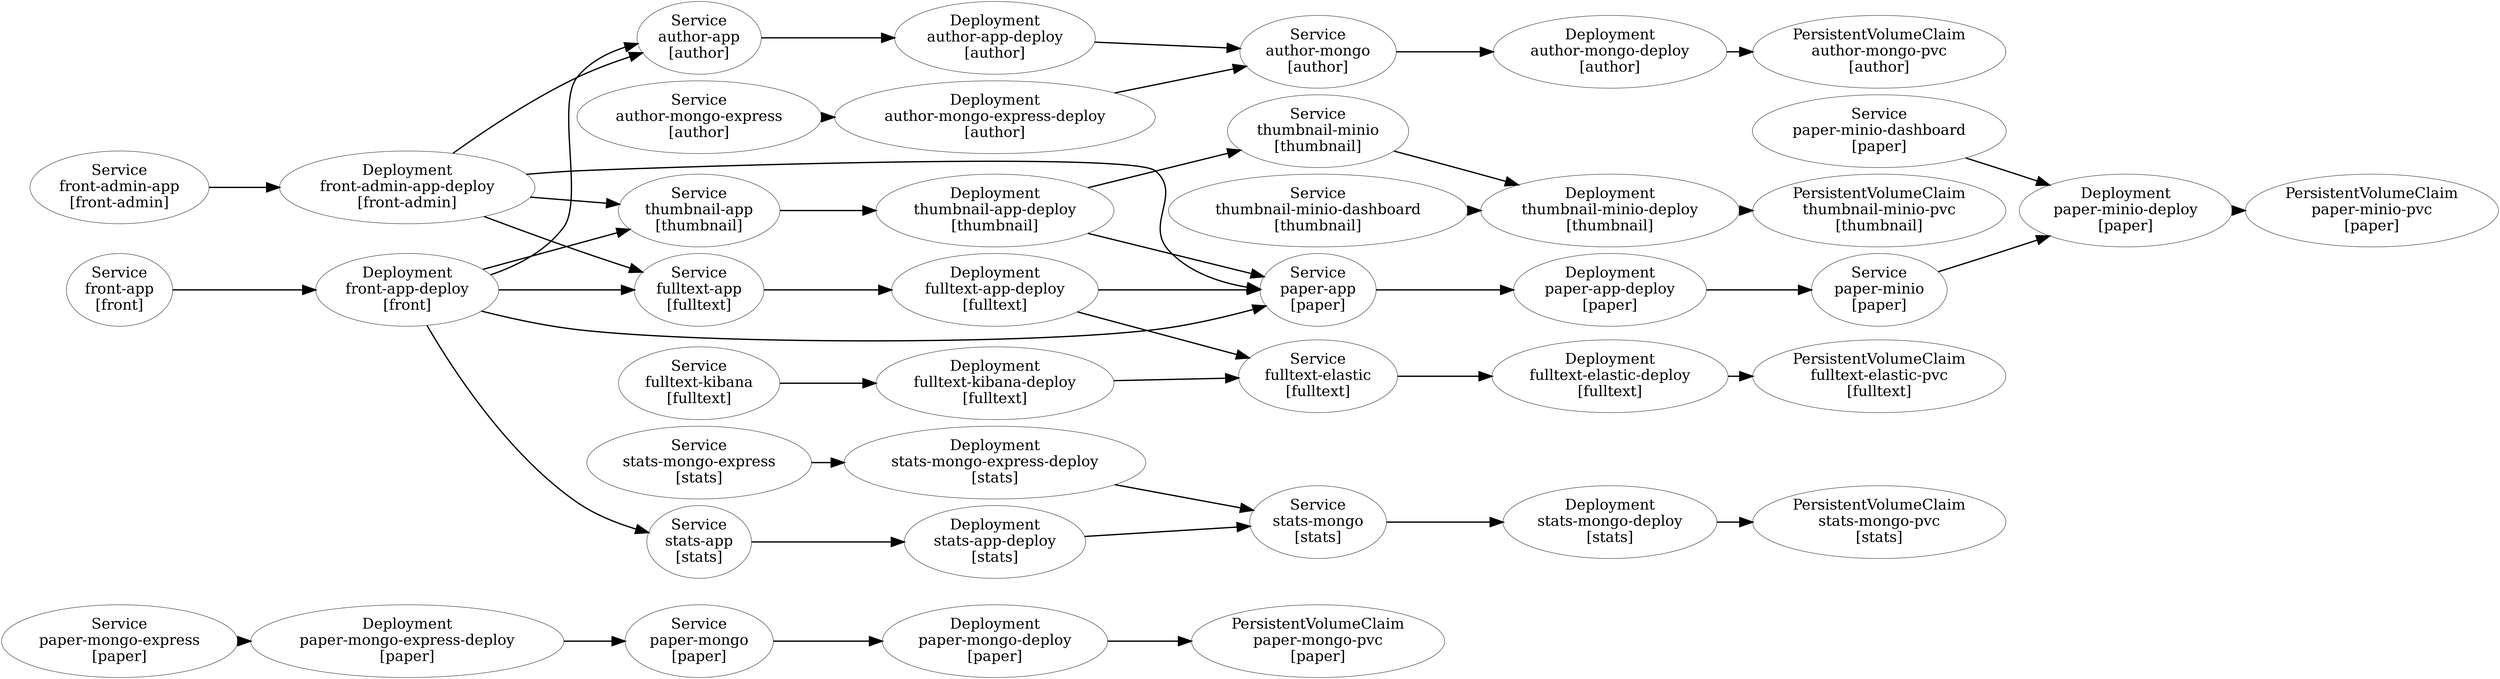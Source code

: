 digraph G {
node [fontsize=40];
edge [arrowsize=3.5,penwidth=3.5];
rankdir=LR;
    "Deployment\npaper-mongo-express-deploy\n[paper]" -> "Service\npaper-mongo\n[paper]";
    "Service\npaper-mongo-express\n[paper]" -> "Deployment\npaper-mongo-express-deploy\n[paper]";
    "Deployment\npaper-mongo-deploy\n[paper]" -> "PersistentVolumeClaim\npaper-mongo-pvc\n[paper]";
    "Service\npaper-mongo\n[paper]" -> "Deployment\npaper-mongo-deploy\n[paper]";
    "Deployment\npaper-app-deploy\n[paper]" -> "Service\npaper-minio\n[paper]";
    "Service\npaper-app\n[paper]" -> "Deployment\npaper-app-deploy\n[paper]";
    "Deployment\npaper-minio-deploy\n[paper]" -> "PersistentVolumeClaim\npaper-minio-pvc\n[paper]";
    "Service\npaper-minio\n[paper]" -> "Deployment\npaper-minio-deploy\n[paper]";
    "Service\npaper-minio-dashboard\n[paper]" -> "Deployment\npaper-minio-deploy\n[paper]";
    "Deployment\nthumbnail-minio-deploy\n[thumbnail]" -> "PersistentVolumeClaim\nthumbnail-minio-pvc\n[thumbnail]";
    "Service\nthumbnail-minio\n[thumbnail]" -> "Deployment\nthumbnail-minio-deploy\n[thumbnail]";
    "Service\nthumbnail-minio-dashboard\n[thumbnail]" -> "Deployment\nthumbnail-minio-deploy\n[thumbnail]";
    "Deployment\nthumbnail-app-deploy\n[thumbnail]" -> "Service\nthumbnail-minio\n[thumbnail]";
    "Deployment\nthumbnail-app-deploy\n[thumbnail]" -> "Service\npaper-app\n[paper]";
    "Service\nthumbnail-app\n[thumbnail]" -> "Deployment\nthumbnail-app-deploy\n[thumbnail]";
    "Deployment\nauthor-mongo-deploy\n[author]" -> "PersistentVolumeClaim\nauthor-mongo-pvc\n[author]";
    "Service\nauthor-mongo\n[author]" -> "Deployment\nauthor-mongo-deploy\n[author]";
    "Deployment\nauthor-mongo-express-deploy\n[author]" -> "Service\nauthor-mongo\n[author]";
    "Service\nauthor-mongo-express\n[author]" -> "Deployment\nauthor-mongo-express-deploy\n[author]";
    "Deployment\nauthor-app-deploy\n[author]" -> "Service\nauthor-mongo\n[author]";
    "Service\nauthor-app\n[author]" -> "Deployment\nauthor-app-deploy\n[author]";
    "Deployment\nfront-admin-app-deploy\n[front-admin]" -> "Service\npaper-app\n[paper]";
    "Deployment\nfront-admin-app-deploy\n[front-admin]" -> "Service\nauthor-app\n[author]";
    "Deployment\nfront-admin-app-deploy\n[front-admin]" -> "Service\nthumbnail-app\n[thumbnail]";
    "Deployment\nfront-admin-app-deploy\n[front-admin]" -> "Service\nfulltext-app\n[fulltext]";
    "Service\nfront-admin-app\n[front-admin]" -> "Deployment\nfront-admin-app-deploy\n[front-admin]";
    "Deployment\nfulltext-app-deploy\n[fulltext]" -> "Service\nfulltext-elastic\n[fulltext]";
    "Deployment\nfulltext-app-deploy\n[fulltext]" -> "Service\npaper-app\n[paper]";
    "Service\nfulltext-app\n[fulltext]" -> "Deployment\nfulltext-app-deploy\n[fulltext]";
    "Deployment\nfulltext-elastic-deploy\n[fulltext]" -> "PersistentVolumeClaim\nfulltext-elastic-pvc\n[fulltext]";
    "Service\nfulltext-elastic\n[fulltext]" -> "Deployment\nfulltext-elastic-deploy\n[fulltext]";
    "Deployment\nfulltext-kibana-deploy\n[fulltext]" -> "Service\nfulltext-elastic\n[fulltext]";
    "Service\nfulltext-kibana\n[fulltext]" -> "Deployment\nfulltext-kibana-deploy\n[fulltext]";
    "Deployment\nfront-app-deploy\n[front]" -> "Service\npaper-app\n[paper]";
    "Deployment\nfront-app-deploy\n[front]" -> "Service\nauthor-app\n[author]";
    "Deployment\nfront-app-deploy\n[front]" -> "Service\nthumbnail-app\n[thumbnail]";
    "Deployment\nfront-app-deploy\n[front]" -> "Service\nfulltext-app\n[fulltext]";
    "Deployment\nfront-app-deploy\n[front]" -> "Service\nstats-app\n[stats]";
    "Service\nfront-app\n[front]" -> "Deployment\nfront-app-deploy\n[front]";
    "Deployment\nstats-app-deploy\n[stats]" -> "Service\nstats-mongo\n[stats]";
    "Service\nstats-app\n[stats]" -> "Deployment\nstats-app-deploy\n[stats]";
    "Deployment\nstats-mongo-express-deploy\n[stats]" -> "Service\nstats-mongo\n[stats]";
    "Service\nstats-mongo-express\n[stats]" -> "Deployment\nstats-mongo-express-deploy\n[stats]";
    "Deployment\nstats-mongo-deploy\n[stats]" -> "PersistentVolumeClaim\nstats-mongo-pvc\n[stats]";
    "Service\nstats-mongo\n[stats]" -> "Deployment\nstats-mongo-deploy\n[stats]";
}